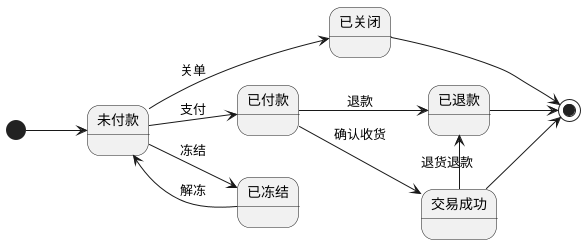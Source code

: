 @startuml 支付状态

left to right direction

[*] --> 未付款
未付款 --> 已付款 : 支付
未付款 --> 已关闭 : 关单
已关闭 -> [*]
未付款 --> 已冻结 : 冻结
已冻结 --> 未付款 : 解冻
已付款 --> 已退款 : 退款
已退款 --> [*]
已付款 --> 交易成功 : 确认收货
交易成功 --> [*]
交易成功 -l-> 已退款 : 退货退款

@enduml